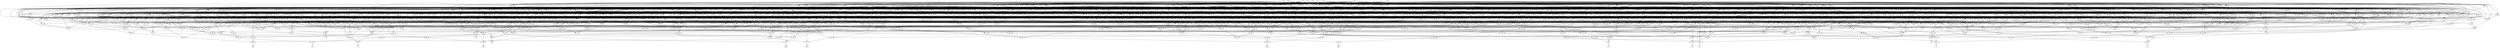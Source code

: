 digraph G {
    1133 -> 483;
    947 -> 483;
    264 -> 483;
    521 -> 1133;
    713 -> 1133;
    144 -> 1133;
    487 -> 521;
    489 -> 521;
    434 -> 521;
    523 -> 487;
    514 -> 487;
    508 -> 487;
    458 -> 523;
    685 -> 523;
    1040 -> 523;
    453 -> 1040;
    629 -> 1040;
    490 -> 1040;
    692 -> 490;
    959 -> 490;
    608 -> 490;
    569 -> 692;
    124 -> 692;
    442 -> 959;
    532 -> 959;
    743 -> 959;
    527 -> 608;
    449 -> 608;
    515 -> 608;
    557 -> 629;
    1205 -> 629;
    120 -> 557;
    442 -> 557;
    743 -> 557;
    449 -> 1205;
    532 -> 1205;
    515 -> 1205;
    527 -> 453;
    124 -> 453;
    569 -> 453;
    676 -> 458;
    505 -> 458;
    538 -> 676;
    515 -> 676;
    124 -> 538;
    569 -> 538;
    557 -> 505;
    409 -> 505;
    527 -> 409;
    532 -> 409;
    328 -> 685;
    448 -> 685;
    471 -> 685;
    743 -> 328;
    442 -> 328;
    120 -> 328;
    449 -> 448;
    532 -> 448;
    515 -> 448;
    569 -> 471;
    124 -> 471;
    527 -> 471;
    574 -> 514;
    703 -> 514;
    911 -> 514;
    480 -> 911;
    451 -> 911;
    377 -> 480;
    300 -> 480;
    532 -> 377;
    515 -> 377;
    449 -> 377;
    120 -> 300;
    442 -> 300;
    743 -> 300;
    569 -> 451;
    124 -> 451;
    527 -> 451;
    569 -> 703;
    333 -> 703;
    674 -> 703;
    515 -> 674;
    449 -> 674;
    527 -> 333;
    124 -> 333;
    532 -> 574;
    442 -> 574;
    743 -> 574;
    640 -> 508;
    1144 -> 508;
    984 -> 508;
    480 -> 984;
    1104 -> 984;
    569 -> 1104;
    124 -> 1104;
    527 -> 1104;
    391 -> 1144;
    617 -> 1144;
    449 -> 391;
    532 -> 391;
    515 -> 391;
    120 -> 617;
    442 -> 617;
    743 -> 617;
    569 -> 640;
    527 -> 640;
    529 -> 489;
    550 -> 489;
    625 -> 489;
    237 -> 625;
    1002 -> 625;
    634 -> 625;
    776 -> 634;
    451 -> 634;
    448 -> 776;
    300 -> 776;
    557 -> 1002;
    1157 -> 1002;
    449 -> 1157;
    515 -> 1157;
    532 -> 1157;
    524 -> 237;
    1271 -> 237;
    124 -> 524;
    569 -> 524;
    527 -> 524;
    569 -> 1271;
    527 -> 1271;
    124 -> 1271;
    525 -> 529;
    1104 -> 529;
    300 -> 525;
    1205 -> 525;
    237 -> 550;
    621 -> 550;
    557 -> 621;
    444 -> 621;
    515 -> 444;
    532 -> 444;
    449 -> 444;
    1049 -> 434;
    1011 -> 434;
    406 -> 434;
    196 -> 406;
    1144 -> 406;
    355 -> 406;
    1002 -> 355;
    1104 -> 355;
    569 -> 196;
    527 -> 196;
    629 -> 1049;
    451 -> 1049;
    552 -> 1011;
    524 -> 1011;
    377 -> 552;
    464 -> 552;
    442 -> 464;
    743 -> 464;
    120 -> 464;
    474 -> 713;
    420 -> 713;
    678 -> 713;
    1155 -> 474;
    450 -> 474;
    524 -> 1155;
    439 -> 1155;
    1229 -> 1155;
    372 -> 1229;
    451 -> 1229;
    328 -> 372;
    444 -> 372;
    328 -> 439;
    391 -> 439;
    471 -> 450;
    776 -> 450;
    777 -> 450;
    480 -> 777;
    524 -> 777;
    710 -> 420;
    411 -> 420;
    604 -> 420;
    675 -> 604;
    451 -> 604;
    391 -> 675;
    464 -> 675;
    328 -> 411;
    1205 -> 411;
    569 -> 710;
    124 -> 710;
    527 -> 710;
    710 -> 678;
    776 -> 678;
    418 -> 678;
    617 -> 418;
    444 -> 418;
    451 -> 418;
    565 -> 144;
    412 -> 144;
    661 -> 144;
    665 -> 565;
    499 -> 565;
    491 -> 565;
    453 -> 491;
    372 -> 491;
    666 -> 491;
    462 -> 666;
    401 -> 666;
    471 -> 462;
    617 -> 462;
    449 -> 401;
    532 -> 401;
    515 -> 401;
    481 -> 665;
    400 -> 665;
    377 -> 481;
    572 -> 481;
    527 -> 572;
    569 -> 572;
    656 -> 400;
    538 -> 400;
    442 -> 656;
    120 -> 656;
    743 -> 656;
    392 -> 499;
    471 -> 499;
    448 -> 392;
    464 -> 392;
    524 -> 412;
    411 -> 412;
    390 -> 412;
    421 -> 390;
    640 -> 390;
    300 -> 421;
    469 -> 421;
    532 -> 469;
    449 -> 469;
    515 -> 469;
    471 -> 661;
    673 -> 661;
    717 -> 661;
    621 -> 717;
    710 -> 717;
    557 -> 673;
    469 -> 673;
    627 -> 947;
    542 -> 947;
    371 -> 947;
    364 -> 627;
    237 -> 627;
    424 -> 627;
    196 -> 424;
    535 -> 424;
    570 -> 424;
    480 -> 570;
    471 -> 570;
    656 -> 535;
    391 -> 535;
    391 -> 364;
    386 -> 364;
    363 -> 364;
    569 -> 386;
    124 -> 386;
    120 -> 363;
    442 -> 363;
    557 -> 542;
    477 -> 542;
    413 -> 542;
    423 -> 413;
    453 -> 413;
    464 -> 423;
    401 -> 423;
    527 -> 477;
    538 -> 477;
    674 -> 477;
    468 -> 371;
    467 -> 371;
    248 -> 468;
    524 -> 468;
    401 -> 248;
    617 -> 248;
    710 -> 467;
    617 -> 467;
    444 -> 467;
    1247 -> 264;
    563 -> 264;
    512 -> 264;
    710 -> 512;
    1002 -> 512;
    388 -> 512;
    757 -> 388;
    524 -> 388;
    328 -> 757;
    377 -> 757;
    475 -> 1247;
    367 -> 1247;
    888 -> 1247;
    527 -> 475;
    360 -> 475;
    449 -> 360;
    515 -> 360;
    569 -> 367;
    124 -> 367;
    120 -> 888;
    532 -> 888;
    743 -> 888;
    670 -> 563;
    1271 -> 563;
    448 -> 670;
    656 -> 670;
    644 -> 654;
    704 -> 654;
    263 -> 654;
    753 -> 644;
    813 -> 644;
    503 -> 644;
    630 -> 753;
    457 -> 753;
    663 -> 753;
    668 -> 630;
    738 -> 630;
    1016 -> 630;
    531 -> 1016;
    672 -> 1016;
    1198 -> 1016;
    440 -> 1198;
    677 -> 1198;
    670 -> 440;
    496 -> 440;
    124 -> 496;
    527 -> 496;
    569 -> 496;
    673 -> 677;
    453 -> 677;
    511 -> 672;
    692 -> 672;
    527 -> 511;
    674 -> 511;
    532 -> 531;
    612 -> 531;
    120 -> 612;
    743 -> 612;
    728 -> 738;
    1002 -> 738;
    496 -> 738;
    300 -> 728;
    401 -> 728;
    1271 -> 668;
    617 -> 668;
    444 -> 668;
    1123 -> 457;
    383 -> 457;
    1054 -> 457;
    393 -> 1123;
    686 -> 1123;
    693 -> 1123;
    172 -> 693;
    586 -> 693;
    741 -> 172;
    695 -> 172;
    527 -> 172;
    328 -> 741;
    692 -> 741;
    532 -> 695;
    449 -> 695;
    328 -> 586;
    1271 -> 586;
    401 -> 586;
    449 -> 393;
    409 -> 393;
    397 -> 393;
    464 -> 397;
    496 -> 397;
    1271 -> 686;
    464 -> 686;
    444 -> 686;
    682 -> 383;
    705 -> 383;
    549 -> 383;
    369 -> 682;
    476 -> 682;
    696 -> 682;
    471 -> 696;
    698 -> 696;
    174 -> 696;
    444 -> 698;
    699 -> 698;
    120 -> 699;
    743 -> 699;
    442 -> 699;
    448 -> 174;
    300 -> 174;
    1104 -> 174;
    593 -> 369;
    1271 -> 369;
    464 -> 593;
    1205 -> 593;
    464 -> 476;
    444 -> 476;
    451 -> 476;
    496 -> 705;
    148 -> 705;
    548 -> 705;
    754 -> 548;
    453 -> 548;
    401 -> 754;
    699 -> 754;
    328 -> 148;
    469 -> 148;
    333 -> 549;
    298 -> 549;
    350 -> 549;
    707 -> 350;
    453 -> 350;
    656 -> 707;
    401 -> 707;
    557 -> 298;
    401 -> 298;
    714 -> 1054;
    447 -> 1054;
    376 -> 1054;
    1104 -> 376;
    270 -> 376;
    785 -> 376;
    391 -> 785;
    617 -> 785;
    451 -> 785;
    1205 -> 270;
    699 -> 270;
    710 -> 714;
    464 -> 714;
    1205 -> 714;
    674 -> 447;
    367 -> 447;
    574 -> 447;
    184 -> 663;
    322 -> 663;
    727 -> 663;
    496 -> 184;
    372 -> 184;
    182 -> 184;
    670 -> 182;
    710 -> 182;
    451 -> 322;
    698 -> 322;
    1117 -> 322;
    552 -> 1117;
    710 -> 1117;
    657 -> 727;
    733 -> 727;
    373 -> 727;
    1017 -> 657;
    442 -> 657;
    743 -> 657;
    692 -> 1017;
    747 -> 1017;
    449 -> 747;
    527 -> 747;
    515 -> 747;
    638 -> 373;
    1160 -> 373;
    719 -> 373;
    640 -> 1160;
    449 -> 1160;
    557 -> 638;
    367 -> 638;
    435 -> 719;
    401 -> 719;
    451 -> 719;
    743 -> 435;
    120 -> 435;
    377 -> 733;
    710 -> 733;
    656 -> 733;
    718 -> 813;
    778 -> 813;
    128 -> 813;
    603 -> 718;
    501 -> 718;
    154 -> 718;
    532 -> 154;
    749 -> 154;
    833 -> 154;
    453 -> 833;
    618 -> 833;
    755 -> 833;
    1214 -> 755;
    710 -> 755;
    448 -> 1214;
    617 -> 1214;
    532 -> 618;
    617 -> 618;
    515 -> 749;
    451 -> 749;
    537 -> 749;
    120 -> 537;
    743 -> 537;
    411 -> 603;
    471 -> 603;
    484 -> 501;
    1205 -> 501;
    524 -> 484;
    656 -> 484;
    628 -> 778;
    558 -> 778;
    481 -> 628;
    767 -> 628;
    617 -> 628;
    475 -> 767;
    386 -> 767;
    394 -> 558;
    572 -> 558;
    328 -> 394;
    401 -> 394;
    761 -> 128;
    589 -> 128;
    762 -> 761;
    764 -> 761;
    656 -> 762;
    386 -> 762;
    409 -> 764;
    449 -> 764;
    765 -> 589;
    621 -> 589;
    471 -> 589;
    1157 -> 765;
    300 -> 765;
    631 -> 503;
    446 -> 503;
    398 -> 503;
    471 -> 631;
    423 -> 631;
    361 -> 631;
    384 -> 361;
    781 -> 361;
    675 -> 384;
    710 -> 384;
    377 -> 781;
    557 -> 781;
    710 -> 781;
    907 -> 446;
    1246 -> 446;
    769 -> 446;
    444 -> 769;
    573 -> 769;
    667 -> 769;
    328 -> 667;
    710 -> 667;
    401 -> 667;
    617 -> 573;
    496 -> 573;
    742 -> 907;
    496 -> 907;
    617 -> 742;
    1205 -> 742;
    328 -> 1246;
    448 -> 1246;
    451 -> 1246;
    874 -> 398;
    915 -> 398;
    1142 -> 398;
    776 -> 874;
    524 -> 874;
    439 -> 915;
    453 -> 915;
    673 -> 1142;
    524 -> 1142;
    799 -> 704;
    341 -> 704;
    735 -> 799;
    783 -> 799;
    493 -> 799;
    402 -> 735;
    436 -> 735;
    788 -> 735;
    606 -> 402;
    610 -> 402;
    1089 -> 402;
    1104 -> 1089;
    394 -> 1089;
    171 -> 1089;
    715 -> 171;
    662 -> 171;
    120 -> 171;
    538 -> 715;
    775 -> 715;
    449 -> 775;
    515 -> 775;
    527 -> 775;
    532 -> 662;
    743 -> 662;
    525 -> 606;
    471 -> 606;
    445 -> 610;
    561 -> 610;
    120 -> 610;
    386 -> 445;
    747 -> 445;
    532 -> 561;
    442 -> 561;
    1271 -> 436;
    728 -> 436;
    234 -> 436;
    1081 -> 234;
    471 -> 234;
    391 -> 1081;
    300 -> 1081;
    640 -> 788;
    913 -> 788;
    353 -> 788;
    351 -> 353;
    348 -> 353;
    592 -> 353;
    656 -> 592;
    572 -> 592;
    344 -> 592;
    532 -> 344;
    515 -> 344;
    515 -> 348;
    569 -> 348;
    1071 -> 348;
    124 -> 1071;
    527 -> 1071;
    532 -> 351;
    120 -> 351;
    743 -> 351;
    612 -> 913;
    561 -> 913;
    449 -> 913;
    572 -> 783;
    691 -> 783;
    342 -> 783;
    367 -> 342;
    381 -> 342;
    340 -> 342;
    762 -> 340;
    608 -> 340;
    1157 -> 381;
    656 -> 381;
    1157 -> 691;
    699 -> 691;
    864 -> 493;
    1066 -> 493;
    336 -> 493;
    640 -> 336;
    1214 -> 336;
    334 -> 336;
    525 -> 334;
    1271 -> 334;
    552 -> 864;
    386 -> 864;
    400 -> 1066;
    444 -> 1066;
    331 -> 341;
    326 -> 341;
    756 -> 341;
    544 -> 326;
    726 -> 326;
    362 -> 326;
    629 -> 544;
    710 -> 544;
    395 -> 726;
    524 -> 726;
    391 -> 395;
    699 -> 395;
    728 -> 362;
    1104 -> 362;
    715 -> 331;
    574 -> 331;
    496 -> 756;
    411 -> 756;
    1029 -> 756;
    524 -> 1029;
    1157 -> 1029;
    617 -> 1029;
    321 -> 263;
    320 -> 263;
    318 -> 263;
    679 -> 321;
    702 -> 321;
    415 -> 321;
    316 -> 679;
    623 -> 679;
    1267 -> 679;
    313 -> 316;
    273 -> 316;
    710 -> 313;
    754 -> 313;
    305 -> 313;
    397 -> 305;
    444 -> 305;
    386 -> 273;
    439 -> 273;
    304 -> 273;
    517 -> 304;
    1104 -> 304;
    328 -> 517;
    1157 -> 517;
    451 -> 623;
    754 -> 623;
    297 -> 623;
    1002 -> 297;
    471 -> 297;
    640 -> 1267;
    295 -> 1267;
    1188 -> 1267;
    1256 -> 1188;
    300 -> 1188;
    692 -> 1188;
    344 -> 1256;
    527 -> 1256;
    469 -> 295;
    699 -> 295;
    292 -> 702;
    289 -> 702;
    1065 -> 702;
    729 -> 292;
    961 -> 292;
    285 -> 292;
    401 -> 285;
    400 -> 285;
    283 -> 285;
    757 -> 283;
    386 -> 283;
    675 -> 729;
    471 -> 729;
    439 -> 961;
    496 -> 961;
    551 -> 289;
    672 -> 289;
    311 -> 289;
    629 -> 311;
    471 -> 311;
    561 -> 551;
    743 -> 551;
    496 -> 1065;
    673 -> 1065;
    277 -> 1065;
    1157 -> 277;
    692 -> 277;
    617 -> 277;
    536 -> 415;
    280 -> 415;
    357 -> 536;
    452 -> 536;
    278 -> 536;
    674 -> 357;
    462 -> 357;
    774 -> 357;
    276 -> 774;
    695 -> 774;
    656 -> 276;
    451 -> 276;
    471 -> 452;
    707 -> 452;
    429 -> 452;
    551 -> 429;
    427 -> 429;
    451 -> 429;
    449 -> 427;
    515 -> 427;
    524 -> 278;
    754 -> 278;
    1009 -> 278;
    449 -> 1009;
    451 -> 1009;
    617 -> 1009;
    233 -> 280;
    643 -> 280;
    272 -> 280;
    271 -> 643;
    269 -> 643;
    1099 -> 643;
    381 -> 271;
    453 -> 271;
    673 -> 269;
    451 -> 269;
    451 -> 1099;
    395 -> 1099;
    366 -> 1099;
    391 -> 366;
    453 -> 366;
    464 -> 366;
    748 -> 233;
    124 -> 233;
    574 -> 748;
    475 -> 748;
    787 -> 748;
    569 -> 787;
    259 -> 787;
    782 -> 787;
    449 -> 782;
    527 -> 782;
    532 -> 782;
    442 -> 259;
    120 -> 259;
    379 -> 272;
    392 -> 272;
    451 -> 272;
    557 -> 379;
    391 -> 379;
    266 -> 320;
    265 -> 320;
    262 -> 320;
    260 -> 266;
    139 -> 266;
    970 -> 266;
    506 -> 260;
    256 -> 260;
    252 -> 260;
    572 -> 252;
    517 -> 252;
    626 -> 252;
    449 -> 626;
    409 -> 626;
    737 -> 626;
    367 -> 737;
    617 -> 737;
    372 -> 506;
    640 -> 506;
    298 -> 256;
    710 -> 256;
    451 -> 139;
    148 -> 139;
    250 -> 139;
    248 -> 250;
    710 -> 250;
    1271 -> 970;
    381 -> 970;
    246 -> 970;
    710 -> 246;
    391 -> 246;
    699 -> 246;
    178 -> 265;
    846 -> 265;
    244 -> 265;
    1271 -> 244;
    1002 -> 244;
    243 -> 244;
    535 -> 243;
    496 -> 243;
    552 -> 178;
    1104 -> 178;
    1081 -> 846;
    196 -> 846;
    991 -> 262;
    242 -> 262;
    241 -> 262;
    710 -> 241;
    480 -> 241;
    437 -> 241;
    505 -> 437;
    386 -> 437;
    515 -> 437;
    481 -> 991;
    557 -> 991;
    692 -> 991;
    656 -> 242;
    633 -> 242;
    1205 -> 242;
    569 -> 633;
    527 -> 633;
    526 -> 318;
    284 -> 318;
    249 -> 318;
    564 -> 526;
    795 -> 526;
    522 -> 526;
    1205 -> 522;
    397 -> 522;
    1021 -> 522;
    239 -> 1021;
    561 -> 1021;
    120 -> 1021;
    475 -> 239;
    692 -> 239;
    351 -> 795;
    460 -> 795;
    238 -> 795;
    310 -> 238;
    469 -> 238;
    442 -> 310;
    532 -> 310;
    768 -> 310;
    569 -> 768;
    743 -> 768;
    196 -> 460;
    124 -> 460;
    449 -> 460;
    416 -> 564;
    391 -> 564;
    367 -> 416;
    612 -> 416;
    751 -> 284;
    235 -> 284;
    554 -> 284;
    569 -> 751;
    405 -> 751;
    221 -> 751;
    689 -> 405;
    124 -> 405;
    527 -> 405;
    377 -> 689;
    699 -> 689;
    439 -> 221;
    367 -> 221;
    640 -> 221;
    354 -> 235;
    268 -> 235;
    525 -> 354;
    524 -> 354;
    148 -> 268;
    1271 -> 268;
    1205 -> 554;
    462 -> 554;
    909 -> 554;
    379 -> 909;
    471 -> 909;
    202 -> 249;
    229 -> 249;
    228 -> 249;
    524 -> 228;
    1214 -> 228;
    225 -> 228;
    439 -> 225;
    710 -> 225;
    479 -> 202;
    471 -> 202;
    656 -> 479;
    444 -> 479;
    687 -> 229;
    386 -> 229;
    775 -> 229;
    532 -> 687;
    537 -> 687;
    220 -> 486;
    157 -> 486;
    255 -> 486;
    217 -> 220;
    1183 -> 220;
    716 -> 220;
    723 -> 217;
    1033 -> 217;
    374 -> 217;
    213 -> 723;
    212 -> 723;
    566 -> 723;
    256 -> 213;
    846 -> 213;
    209 -> 213;
    563 -> 209;
    665 -> 209;
    231 -> 212;
    170 -> 212;
    721 -> 212;
    1104 -> 231;
    707 -> 231;
    461 -> 231;
    276 -> 461;
    401 -> 461;
    448 -> 170;
    737 -> 170;
    206 -> 170;
    372 -> 206;
    471 -> 206;
    860 -> 721;
    407 -> 721;
    1263 -> 721;
    442 -> 860;
    375 -> 860;
    403 -> 860;
    515 -> 375;
    130 -> 375;
    527 -> 130;
    532 -> 130;
    120 -> 403;
    743 -> 403;
    703 -> 407;
    205 -> 407;
    662 -> 205;
    442 -> 205;
    1104 -> 1263;
    698 -> 1263;
    431 -> 1263;
    1157 -> 431;
    710 -> 431;
    656 -> 431;
    603 -> 566;
    961 -> 566;
    547 -> 566;
    640 -> 547;
    1214 -> 547;
    781 -> 547;
    518 -> 1033;
    204 -> 1033;
    769 -> 1033;
    271 -> 518;
    269 -> 518;
    1035 -> 518;
    726 -> 1035;
    362 -> 1035;
    911 -> 204;
    201 -> 204;
    120 -> 201;
    640 -> 201;
    382 -> 201;
    449 -> 382;
    124 -> 382;
    662 -> 382;
    199 -> 374;
    1150 -> 374;
    756 -> 374;
    752 -> 199;
    708 -> 199;
    698 -> 752;
    1271 -> 752;
    617 -> 708;
    451 -> 708;
    469 -> 708;
    350 -> 1150;
    668 -> 1150;
    763 -> 1150;
    524 -> 763;
    372 -> 763;
    579 -> 763;
    1271 -> 579;
    617 -> 579;
    469 -> 579;
    1020 -> 1183;
    291 -> 1183;
    193 -> 1183;
    609 -> 1020;
    1209 -> 1020;
    302 -> 609;
    315 -> 609;
    620 -> 609;
    453 -> 620;
    395 -> 620;
    1013 -> 620;
    525 -> 1013;
    451 -> 1013;
    471 -> 302;
    300 -> 302;
    444 -> 302;
    328 -> 315;
    1271 -> 315;
    1205 -> 315;
    192 -> 1209;
    190 -> 1209;
    1104 -> 192;
    480 -> 192;
    301 -> 192;
    532 -> 301;
    775 -> 301;
    699 -> 301;
    1104 -> 190;
    270 -> 190;
    685 -> 190;
    471 -> 291;
    1214 -> 291;
    658 -> 291;
    451 -> 658;
    298 -> 658;
    1273 -> 658;
    479 -> 1273;
    710 -> 1273;
    824 -> 193;
    181 -> 193;
    1271 -> 824;
    423 -> 824;
    601 -> 824;
    481 -> 601;
    692 -> 601;
    464 -> 601;
    453 -> 181;
    240 -> 181;
    355 -> 181;
    1157 -> 240;
    464 -> 240;
    177 -> 716;
    1016 -> 716;
    176 -> 716;
    571 -> 177;
    851 -> 177;
    412 -> 571;
    436 -> 571;
    791 -> 851;
    615 -> 851;
    698 -> 615;
    552 -> 615;
    451 -> 615;
    524 -> 791;
    1157 -> 791;
    656 -> 791;
    915 -> 176;
    246 -> 176;
    993 -> 176;
    710 -> 993;
    673 -> 993;
    173 -> 993;
    557 -> 173;
    391 -> 173;
    1104 -> 173;
    117 -> 157;
    585 -> 157;
    303 -> 157;
    502 -> 117;
    169 -> 117;
    168 -> 117;
    167 -> 502;
    349 -> 502;
    496 -> 167;
    372 -> 167;
    308 -> 167;
    1081 -> 308;
    1271 -> 308;
    524 -> 349;
    394 -> 349;
    165 -> 349;
    471 -> 165;
    464 -> 165;
    444 -> 165;
    453 -> 169;
    629 -> 169;
    299 -> 169;
    532 -> 299;
    699 -> 299;
    1055 -> 299;
    674 -> 1055;
    367 -> 1055;
    527 -> 1055;
    469 -> 168;
    462 -> 168;
    504 -> 168;
    629 -> 504;
    496 -> 504;
    606 -> 585;
    178 -> 585;
    495 -> 585;
    451 -> 495;
    240 -> 495;
    163 -> 495;
    1081 -> 163;
    496 -> 163;
    710 -> 303;
    392 -> 303;
    454 -> 303;
    240 -> 454;
    1104 -> 454;
    822 -> 255;
    607 -> 255;
    635 -> 822;
    160 -> 822;
    451 -> 635;
    270 -> 635;
    733 -> 635;
    1104 -> 160;
    423 -> 160;
    476 -> 160;
    433 -> 607;
    410 -> 607;
    1104 -> 433;
    757 -> 433;
    219 -> 433;
    524 -> 219;
    377 -> 219;
    656 -> 219;
    1157 -> 410;
    462 -> 410;
    159 -> 410;
    524 -> 159;
    391 -> 159;
    617 -> 159;
    156 -> 155;
    1037 -> 155;
    404 -> 156;
    338 -> 156;
    1220 -> 156;
    1083 -> 404;
    396 -> 404;
    153 -> 1083;
    151 -> 1083;
    307 -> 1083;
    509 -> 153;
    185 -> 153;
    469 -> 509;
    462 -> 509;
    149 -> 509;
    670 -> 149;
    471 -> 149;
    922 -> 185;
    147 -> 185;
    776 -> 922;
    1271 -> 922;
    765 -> 147;
    1104 -> 147;
    710 -> 151;
    1002 -> 151;
    488 -> 151;
    397 -> 488;
    448 -> 488;
    572 -> 307;
    517 -> 307;
    146 -> 307;
    593 -> 146;
    453 -> 146;
    162 -> 396;
    195 -> 396;
    211 -> 396;
    858 -> 162;
    242 -> 162;
    459 -> 162;
    471 -> 459;
    270 -> 459;
    711 -> 459;
    1131 -> 711;
    710 -> 711;
    557 -> 1131;
    448 -> 1131;
    638 -> 858;
    375 -> 858;
    203 -> 195;
    614 -> 195;
    240 -> 203;
    710 -> 203;
    524 -> 614;
    557 -> 614;
    1205 -> 614;
    524 -> 211;
    372 -> 211;
    431 -> 211;
    138 -> 338;
    651 -> 338;
    773 -> 338;
    179 -> 138;
    174 -> 138;
    290 -> 138;
    640 -> 290;
    1131 -> 290;
    722 -> 290;
    270 -> 722;
    524 -> 722;
    421 -> 179;
    196 -> 179;
    907 -> 651;
    135 -> 651;
    676 -> 135;
    596 -> 135;
    464 -> 596;
    527 -> 596;
    532 -> 596;
    524 -> 773;
    765 -> 773;
    652 -> 773;
    595 -> 652;
    656 -> 652;
    692 -> 595;
    608 -> 595;
    478 -> 1220;
    324 -> 1220;
    589 -> 1220;
    603 -> 478;
    501 -> 478;
    133 -> 478;
    535 -> 133;
    333 -> 133;
    451 -> 324;
    240 -> 324;
    461 -> 324;
    189 -> 1037;
    245 -> 1037;
    465 -> 1037;
    807 -> 189;
    498 -> 189;
    1000 -> 189;
    1196 -> 807;
    224 -> 807;
    659 -> 807;
    628 -> 1196;
    623 -> 1196;
    127 -> 1196;
    911 -> 127;
    355 -> 127;
    1040 -> 127;
    440 -> 224;
    548 -> 224;
    126 -> 224;
    1104 -> 126;
    423 -> 126;
    407 -> 126;
    250 -> 659;
    626 -> 659;
    646 -> 659;
    710 -> 646;
    480 -> 646;
    846 -> 646;
    125 -> 498;
    131 -> 498;
    123 -> 498;
    369 -> 123;
    467 -> 123;
    492 -> 123;
    524 -> 492;
    1002 -> 492;
    194 -> 492;
    640 -> 194;
    464 -> 194;
    469 -> 194;
    860 -> 131;
    301 -> 131;
    295 -> 125;
    148 -> 125;
    451 -> 125;
    824 -> 1000;
    142 -> 1000;
    635 -> 1000;
    350 -> 142;
    668 -> 142;
    615 -> 142;
    226 -> 245;
    571 -> 245;
    176 -> 245;
    358 -> 226;
    426 -> 226;
    797 -> 226;
    191 -> 358;
    121 -> 358;
    575 -> 358;
    496 -> 575;
    479 -> 575;
    136 -> 575;
    423 -> 136;
    196 -> 136;
    1214 -> 191;
    633 -> 191;
    471 -> 121;
    524 -> 121;
    698 -> 121;
    790 -> 426;
    219 -> 426;
    1131 -> 790;
    1071 -> 790;
    621 -> 797;
    757 -> 797;
    451 -> 797;
    119 -> 465;
    587 -> 465;
    736 -> 465;
    116 -> 119;
    510 -> 119;
    1205 -> 116;
    397 -> 116;
    468 -> 116;
    904 -> 510;
    1055 -> 510;
    793 -> 510;
    276 -> 793;
    469 -> 793;
    532 -> 904;
    363 -> 904;
    444 -> 587;
    573 -> 587;
    796 -> 587;
    243 -> 796;
    1126 -> 796;
    675 -> 1126;
    1104 -> 1126;
    798 -> 736;
    800 -> 736;
    729 -> 798;
    961 -> 798;
    227 -> 798;
    451 -> 227;
    728 -> 227;
    586 -> 227;
    569 -> 800;
    801 -> 800;
    339 -> 800;
    295 -> 339;
    148 -> 339;
    453 -> 339;
    148 -> 801;
    124 -> 801;
    527 -> 801;
    806 -> 839;
    836 -> 839;
    808 -> 839;
    942 -> 806;
    814 -> 806;
    815 -> 806;
    816 -> 942;
    264 -> 942;
    778 -> 942;
    819 -> 816;
    671 -> 816;
    877 -> 816;
    133 -> 877;
    820 -> 877;
    1261 -> 877;
    524 -> 1261;
    728 -> 1261;
    370 -> 1261;
    764 -> 370;
    1177 -> 370;
    569 -> 370;
    656 -> 1177;
    124 -> 1177;
    573 -> 820;
    391 -> 820;
    451 -> 671;
    295 -> 671;
    309 -> 671;
    823 -> 309;
    662 -> 309;
    345 -> 309;
    120 -> 345;
    367 -> 345;
    569 -> 823;
    449 -> 823;
    515 -> 823;
    692 -> 819;
    401 -> 819;
    699 -> 819;
    817 -> 814;
    828 -> 814;
    830 -> 814;
    143 -> 817;
    632 -> 817;
    834 -> 817;
    689 -> 143;
    860 -> 143;
    991 -> 632;
    835 -> 632;
    328 -> 835;
    1271 -> 835;
    448 -> 835;
    451 -> 834;
    691 -> 834;
    1092 -> 834;
    710 -> 1092;
    656 -> 1092;
    469 -> 1092;
    831 -> 828;
    837 -> 828;
    841 -> 828;
    453 -> 841;
    392 -> 841;
    842 -> 841;
    670 -> 842;
    196 -> 842;
    673 -> 831;
    1104 -> 831;
    1271 -> 837;
    300 -> 837;
    444 -> 837;
    529 -> 830;
    1221 -> 830;
    845 -> 830;
    1104 -> 845;
    186 -> 845;
    634 -> 845;
    464 -> 186;
    444 -> 186;
    464 -> 1221;
    451 -> 1221;
    469 -> 1221;
    119 -> 815;
    683 -> 815;
    800 -> 815;
    858 -> 683;
    242 -> 683;
    796 -> 683;
    338 -> 836;
    1219 -> 836;
    175 -> 836;
    847 -> 1219;
    1153 -> 1219;
    849 -> 1219;
    250 -> 847;
    206 -> 847;
    166 -> 847;
    790 -> 166;
    852 -> 166;
    728 -> 852;
    471 -> 852;
    451 -> 1153;
    148 -> 1153;
    853 -> 1153;
    854 -> 853;
    856 -> 853;
    674 -> 854;
    692 -> 854;
    130 -> 856;
    442 -> 856;
    743 -> 856;
    453 -> 849;
    240 -> 849;
    791 -> 849;
    326 -> 175;
    329 -> 175;
    859 -> 329;
    803 -> 329;
    710 -> 803;
    1131 -> 803;
    686 -> 803;
    573 -> 859;
    1157 -> 859;
    645 -> 808;
    861 -> 808;
    862 -> 808;
    865 -> 645;
    866 -> 645;
    867 -> 645;
    199 -> 865;
    123 -> 865;
    589 -> 865;
    501 -> 866;
    868 -> 866;
    870 -> 866;
    1104 -> 870;
    757 -> 870;
    504 -> 870;
    379 -> 868;
    451 -> 868;
    334 -> 867;
    256 -> 867;
    554 -> 867;
    771 -> 861;
    161 -> 861;
    871 -> 861;
    873 -> 771;
    784 -> 771;
    297 -> 873;
    729 -> 873;
    524 -> 784;
    698 -> 784;
    293 -> 784;
    1157 -> 293;
    1271 -> 293;
    617 -> 293;
    451 -> 161;
    392 -> 161;
    136 -> 161;
    451 -> 871;
    621 -> 871;
    739 -> 871;
    757 -> 739;
    471 -> 739;
    876 -> 862;
    879 -> 862;
    296 -> 862;
    307 -> 876;
    185 -> 876;
    451 -> 879;
    754 -> 879;
    201 -> 879;
    524 -> 296;
    517 -> 296;
    794 -> 296;
    276 -> 794;
    444 -> 794;
    881 -> 1093;
    882 -> 1093;
    945 -> 881;
    814 -> 881;
    432 -> 881;
    884 -> 945;
    590 -> 945;
    497 -> 945;
    886 -> 884;
    428 -> 884;
    890 -> 884;
    488 -> 886;
    891 -> 886;
    893 -> 886;
    496 -> 893;
    479 -> 893;
    739 -> 893;
    328 -> 891;
    377 -> 891;
    451 -> 891;
    163 -> 428;
    299 -> 428;
    897 -> 428;
    710 -> 897;
    754 -> 897;
    558 -> 897;
    898 -> 890;
    899 -> 890;
    1209 -> 890;
    656 -> 899;
    672 -> 899;
    852 -> 899;
    901 -> 898;
    1271 -> 898;
    617 -> 898;
    1157 -> 901;
    469 -> 901;
    1041 -> 590;
    554 -> 590;
    272 -> 590;
    658 -> 1041;
    756 -> 1041;
    905 -> 497;
    906 -> 497;
    916 -> 497;
    388 -> 905;
    686 -> 905;
    336 -> 905;
    667 -> 906;
    781 -> 906;
    471 -> 916;
    698 -> 916;
    476 -> 916;
    609 -> 432;
    914 -> 432;
    129 -> 432;
    544 -> 914;
    606 -> 914;
    766 -> 914;
    747 -> 766;
    737 -> 766;
    149 -> 766;
    710 -> 129;
    480 -> 129;
    349 -> 129;
    855 -> 882;
    917 -> 882;
    647 -> 882;
    513 -> 855;
    951 -> 855;
    230 -> 855;
    665 -> 513;
    820 -> 513;
    356 -> 513;
    471 -> 356;
    270 -> 356;
    920 -> 356;
    698 -> 920;
    1104 -> 920;
    271 -> 951;
    178 -> 951;
    804 -> 230;
    921 -> 230;
    689 -> 804;
    1104 -> 804;
    475 -> 921;
    367 -> 921;
    959 -> 921;
    1258 -> 917;
    195 -> 917;
    296 -> 917;
    829 -> 1258;
    923 -> 1258;
    557 -> 829;
    595 -> 829;
    859 -> 829;
    524 -> 923;
    728 -> 923;
    269 -> 923;
    924 -> 647;
    303 -> 647;
    227 -> 647;
    167 -> 924;
    410 -> 924;
    927 -> 314;
    470 -> 314;
    279 -> 314;
    928 -> 927;
    137 -> 927;
    929 -> 927;
    934 -> 928;
    581 -> 928;
    131 -> 928;
    691 -> 934;
    1104 -> 934;
    593 -> 581;
    524 -> 581;
    451 -> 137;
    270 -> 137;
    201 -> 137;
    572 -> 929;
    270 -> 929;
    653 -> 929;
    593 -> 653;
    471 -> 653;
    356 -> 470;
    937 -> 470;
    190 -> 470;
    405 -> 937;
    912 -> 937;
    597 -> 937;
    689 -> 912;
    524 -> 912;
    524 -> 597;
    464 -> 597;
    469 -> 597;
    299 -> 279;
    722 -> 279;
    441 -> 279;
    604 -> 441;
    938 -> 441;
    295 -> 938;
    710 -> 938;
    941 -> 943;
    470 -> 943;
    438 -> 943;
    944 -> 941;
    946 -> 941;
    948 -> 941;
    952 -> 944;
    131 -> 944;
    879 -> 944;
    752 -> 952;
    165 -> 952;
    313 -> 952;
    953 -> 946;
    1087 -> 946;
    1018 -> 946;
    451 -> 1018;
    270 -> 1018;
    454 -> 1018;
    395 -> 953;
    1104 -> 953;
    710 -> 1087;
    464 -> 1087;
    469 -> 1087;
    740 -> 948;
    160 -> 948;
    524 -> 740;
    754 -> 740;
    636 -> 740;
    395 -> 636;
    1271 -> 636;
    936 -> 438;
    960 -> 438;
    956 -> 438;
    299 -> 936;
    722 -> 936;
    930 -> 936;
    471 -> 930;
    754 -> 930;
    963 -> 930;
    391 -> 963;
    496 -> 963;
    699 -> 963;
    572 -> 960;
    270 -> 960;
    553 -> 960;
    186 -> 553;
    453 -> 553;
    496 -> 956;
    698 -> 956;
    964 -> 956;
    186 -> 964;
    196 -> 964;
    588 -> 965;
    966 -> 965;
    664 -> 965;
    553 -> 588;
    968 -> 588;
    948 -> 588;
    309 -> 968;
    953 -> 968;
    956 -> 966;
    969 -> 966;
    971 -> 966;
    934 -> 969;
    581 -> 969;
    930 -> 969;
    451 -> 971;
    552 -> 971;
    413 -> 971;
    143 -> 664;
    313 -> 664;
    973 -> 664;
    454 -> 973;
    722 -> 973;
    408 -> 973;
    451 -> 408;
    754 -> 408;
    165 -> 408;
    279 -> 975;
    482 -> 975;
    977 -> 975;
    978 -> 482;
    1087 -> 482;
    131 -> 482;
    689 -> 978;
    471 -> 978;
    752 -> 977;
    653 -> 977;
    971 -> 977;
    979 -> 981;
    222 -> 981;
    639 -> 981;
    813 -> 979;
    1194 -> 979;
    887 -> 979;
    591 -> 1194;
    983 -> 1194;
    932 -> 1194;
    986 -> 591;
    319 -> 591;
    1011 -> 986;
    954 -> 986;
    982 -> 986;
    633 -> 982;
    439 -> 982;
    987 -> 982;
    742 -> 987;
    710 -> 987;
    1002 -> 954;
    453 -> 954;
    172 -> 319;
    850 -> 319;
    557 -> 850;
    477 -> 850;
    714 -> 850;
    146 -> 983;
    922 -> 983;
    925 -> 983;
    333 -> 925;
    270 -> 925;
    988 -> 925;
    1144 -> 988;
    1271 -> 988;
    496 -> 932;
    1002 -> 932;
    989 -> 932;
    1104 -> 989;
    754 -> 989;
    990 -> 989;
    593 -> 990;
    451 -> 990;
    992 -> 887;
    138 -> 887;
    994 -> 887;
    587 -> 992;
    851 -> 992;
    1229 -> 994;
    785 -> 994;
    996 -> 994;
    998 -> 996;
    715 -> 996;
    863 -> 996;
    421 -> 863;
    1271 -> 863;
    743 -> 998;
    561 -> 998;
    799 -> 222;
    1001 -> 222;
    1084 -> 222;
    611 -> 1001;
    1003 -> 1001;
    1004 -> 1001;
    256 -> 611;
    1006 -> 611;
    710 -> 1006;
    392 -> 1006;
    1008 -> 1006;
    742 -> 1008;
    1104 -> 1008;
    1071 -> 1003;
    552 -> 1003;
    953 -> 1003;
    538 -> 1004;
    240 -> 1004;
    1010 -> 1004;
    1256 -> 1010;
    386 -> 1010;
    699 -> 1010;
    958 -> 1084;
    1012 -> 1084;
    1014 -> 1084;
    1019 -> 958;
    343 -> 958;
    675 -> 1019;
    1271 -> 1019;
    517 -> 343;
    471 -> 343;
    617 -> 1012;
    1024 -> 1012;
    1025 -> 1012;
    1026 -> 1024;
    538 -> 1024;
    674 -> 1026;
    527 -> 1026;
    765 -> 1025;
    710 -> 1025;
    653 -> 1014;
    934 -> 1014;
    933 -> 1014;
    687 -> 933;
    1017 -> 933;
    1028 -> 933;
    656 -> 1028;
    386 -> 1028;
    895 -> 1028;
    449 -> 895;
    527 -> 895;
    515 -> 895;
    950 -> 639;
    844 -> 639;
    724 -> 639;
    1030 -> 950;
    559 -> 950;
    580 -> 950;
    894 -> 1030;
    116 -> 1030;
    635 -> 1030;
    151 -> 894;
    834 -> 894;
    233 -> 559;
    1267 -> 559;
    1032 -> 559;
    450 -> 1032;
    399 -> 1032;
    533 -> 1032;
    444 -> 399;
    300 -> 399;
    1036 -> 399;
    854 -> 1036;
    120 -> 1036;
    442 -> 1036;
    710 -> 533;
    1039 -> 533;
    419 -> 533;
    363 -> 1039;
    449 -> 1039;
    515 -> 1039;
    124 -> 419;
    130 -> 419;
    656 -> 419;
    519 -> 580;
    744 -> 580;
    187 -> 519;
    1042 -> 519;
    962 -> 519;
    1117 -> 187;
    225 -> 187;
    557 -> 1042;
    595 -> 1042;
    636 -> 1042;
    375 -> 962;
    741 -> 962;
    430 -> 962;
    386 -> 430;
    747 -> 430;
    880 -> 430;
    120 -> 880;
    532 -> 880;
    442 -> 880;
    230 -> 744;
    690 -> 744;
    134 -> 744;
    524 -> 690;
    411 -> 690;
    984 -> 690;
    1043 -> 134;
    274 -> 134;
    888 -> 1043;
    1044 -> 1043;
    315 -> 1043;
    360 -> 1044;
    333 -> 1044;
    496 -> 274;
    148 -> 274;
    1045 -> 274;
    524 -> 1045;
    656 -> 1045;
    469 -> 1045;
    539 -> 844;
    1110 -> 844;
    1046 -> 844;
    1048 -> 539;
    939 -> 539;
    534 -> 539;
    820 -> 1048;
    852 -> 1048;
    786 -> 1048;
    793 -> 786;
    891 -> 786;
    496 -> 939;
    411 -> 939;
    407 -> 939;
    710 -> 534;
    673 -> 534;
    1232 -> 534;
    394 -> 1232;
    524 -> 1232;
    331 -> 1110;
    269 -> 1110;
    1034 -> 1110;
    551 -> 1034;
    672 -> 1034;
    729 -> 1034;
    1021 -> 1046;
    437 -> 1046;
    731 -> 1046;
    1205 -> 731;
    462 -> 731;
    719 -> 731;
    197 -> 724;
    896 -> 724;
    1022 -> 724;
    1050 -> 197;
    1051 -> 197;
    802 -> 197;
    1271 -> 802;
    480 -> 802;
    543 -> 802;
    904 -> 543;
    538 -> 543;
    608 -> 543;
    764 -> 1050;
    328 -> 1050;
    367 -> 1050;
    248 -> 1051;
    496 -> 1051;
    581 -> 896;
    964 -> 896;
    680 -> 896;
    600 -> 680;
    750 -> 680;
    270 -> 600;
    710 -> 600;
    196 -> 750;
    377 -> 750;
    617 -> 750;
    949 -> 1022;
    869 -> 1022;
    1052 -> 1022;
    1053 -> 949;
    1056 -> 949;
    878 -> 949;
    764 -> 1053;
    557 -> 1053;
    692 -> 1053;
    538 -> 1056;
    747 -> 1056;
    1057 -> 1056;
    532 -> 1057;
    120 -> 1057;
    442 -> 1057;
    692 -> 878;
    699 -> 878;
    1059 -> 878;
    449 -> 1059;
    527 -> 1059;
    532 -> 1059;
    451 -> 869;
    1002 -> 869;
    456 -> 869;
    687 -> 456;
    674 -> 456;
    386 -> 456;
    471 -> 1052;
    240 -> 1052;
    999 -> 1052;
    538 -> 999;
    699 -> 999;
    895 -> 999;
    908 -> 1060;
    258 -> 1060;
    1061 -> 1060;
    1062 -> 908;
    1063 -> 908;
    1067 -> 908;
    622 -> 1062;
    1069 -> 1062;
    275 -> 1062;
    818 -> 622;
    1070 -> 622;
    452 -> 818;
    286 -> 818;
    311 -> 286;
    581 -> 286;
    491 -> 1070;
    1072 -> 1070;
    524 -> 1072;
    1002 -> 1072;
    1073 -> 1072;
    375 -> 1073;
    557 -> 1073;
    692 -> 1073;
    892 -> 1069;
    1074 -> 1069;
    1076 -> 1069;
    1057 -> 1076;
    239 -> 1076;
    963 -> 1076;
    394 -> 892;
    471 -> 892;
    453 -> 1074;
    617 -> 1074;
    532 -> 1074;
    1117 -> 275;
    229 -> 275;
    577 -> 275;
    1271 -> 577;
    480 -> 577;
    366 -> 577;
    599 -> 1063;
    932 -> 1063;
    611 -> 1063;
    331 -> 599;
    946 -> 599;
    756 -> 599;
    1128 -> 1067;
    1078 -> 1067;
    587 -> 1128;
    1079 -> 1128;
    1174 -> 1128;
    801 -> 1079;
    141 -> 1079;
    923 -> 1079;
    707 -> 141;
    640 -> 141;
    471 -> 1174;
    621 -> 1174;
    761 -> 1174;
    332 -> 1078;
    520 -> 1078;
    129 -> 332;
    615 -> 332;
    582 -> 520;
    306 -> 520;
    166 -> 520;
    1080 -> 582;
    662 -> 582;
    120 -> 582;
    367 -> 1080;
    608 -> 1080;
    758 -> 306;
    300 -> 306;
    1082 -> 306;
    124 -> 758;
    527 -> 758;
    515 -> 1082;
    532 -> 1082;
    746 -> 258;
    1086 -> 258;
    158 -> 258;
    641 -> 746;
    1088 -> 746;
    875 -> 746;
    214 -> 641;
    1091 -> 641;
    216 -> 641;
    1094 -> 214;
    1095 -> 214;
    1096 -> 214;
    388 -> 1094;
    499 -> 1094;
    1098 -> 1094;
    710 -> 1098;
    776 -> 1098;
    242 -> 1098;
    699 -> 1095;
    253 -> 1095;
    1100 -> 1095;
    1245 -> 1100;
    475 -> 1100;
    583 -> 1100;
    259 -> 1245;
    569 -> 1245;
    532 -> 1245;
    674 -> 583;
    333 -> 583;
    959 -> 583;
    449 -> 253;
    124 -> 253;
    633 -> 253;
    640 -> 1096;
    1144 -> 1096;
    685 -> 1096;
    305 -> 1091;
    304 -> 1091;
    985 -> 1091;
    640 -> 985;
    295 -> 985;
    603 -> 985;
    907 -> 216;
    334 -> 216;
    697 -> 216;
    268 -> 697;
    174 -> 697;
    585 -> 1088;
    307 -> 1088;
    845 -> 1088;
    1090 -> 875;
    420 -> 875;
    1155 -> 875;
    1198 -> 1090;
    192 -> 1090;
    1038 -> 1086;
    1105 -> 1086;
    1167 -> 1086;
    398 -> 1038;
    325 -> 1038;
    770 -> 1038;
    1106 -> 325;
    967 -> 325;
    381 -> 1106;
    471 -> 1106;
    449 -> 967;
    524 -> 967;
    904 -> 967;
    1177 -> 770;
    1256 -> 770;
    188 -> 770;
    477 -> 188;
    205 -> 188;
    337 -> 1105;
    725 -> 1105;
    1108 -> 1105;
    741 -> 1108;
    475 -> 1108;
    616 -> 1108;
    1157 -> 616;
    300 -> 616;
    453 -> 616;
    240 -> 337;
    333 -> 337;
    367 -> 725;
    574 -> 725;
    747 -> 725;
    1111 -> 1167;
    1113 -> 1167;
    540 -> 1167;
    1081 -> 1111;
    1104 -> 1111;
    392 -> 1113;
    524 -> 1113;
    444 -> 540;
    462 -> 540;
    1114 -> 540;
    656 -> 1114;
    692 -> 1114;
    1205 -> 1114;
    1116 -> 158;
    1118 -> 158;
    1120 -> 158;
    365 -> 1116;
    732 -> 1116;
    1121 -> 1116;
    922 -> 365;
    820 -> 365;
    995 -> 365;
    524 -> 995;
    517 -> 995;
    1221 -> 995;
    451 -> 732;
    621 -> 732;
    504 -> 732;
    451 -> 1121;
    728 -> 1121;
    191 -> 1121;
    1010 -> 1118;
    910 -> 1118;
    1124 -> 1118;
    451 -> 1124;
    1002 -> 1124;
    543 -> 1124;
    479 -> 910;
    1104 -> 910;
    898 -> 1120;
    653 -> 1120;
    700 -> 1120;
    600 -> 700;
    597 -> 700;
    1125 -> 1061;
    1109 -> 1061;
    1139 -> 1125;
    1129 -> 1125;
    387 -> 1125;
    1130 -> 1139;
    1132 -> 1139;
    850 -> 1139;
    1134 -> 1130;
    809 -> 1130;
    687 -> 1134;
    1024 -> 1134;
    708 -> 1134;
    538 -> 809;
    765 -> 809;
    431 -> 809;
    451 -> 1132;
    517 -> 1132;
    688 -> 1132;
    741 -> 688;
    1082 -> 688;
    527 -> 688;
    236 -> 1129;
    982 -> 1129;
    1043 -> 1129;
    250 -> 236;
    206 -> 236;
    740 -> 236;
    175 -> 387;
    1135 -> 387;
    648 -> 1135;
    1136 -> 1135;
    1137 -> 1135;
    1138 -> 648;
    785 -> 648;
    481 -> 1138;
    120 -> 1138;
    442 -> 1138;
    954 -> 1136;
    180 -> 1136;
    998 -> 180;
    692 -> 180;
    775 -> 180;
    1271 -> 1137;
    423 -> 1137;
    506 -> 1137;
    1141 -> 1109;
    140 -> 1109;
    619 -> 1109;
    161 -> 1141;
    1143 -> 1141;
    1145 -> 1141;
    1112 -> 1143;
    1056 -> 1143;
    649 -> 1143;
    276 -> 1112;
    391 -> 1112;
    328 -> 649;
    448 -> 649;
    1104 -> 649;
    471 -> 1145;
    298 -> 1145;
    560 -> 1145;
    276 -> 560;
    448 -> 560;
    323 -> 140;
    1101 -> 140;
    1170 -> 140;
    710 -> 323;
    728 -> 323;
    857 -> 323;
    667 -> 857;
    791 -> 857;
    369 -> 1101;
    601 -> 1101;
    471 -> 1170;
    240 -> 1170;
    1146 -> 1170;
    737 -> 1146;
    694 -> 1146;
    130 -> 694;
    449 -> 694;
    1147 -> 619;
    974 -> 619;
    294 -> 619;
    1149 -> 1147;
    1151 -> 1147;
    594 -> 1147;
    754 -> 1149;
    1271 -> 1149;
    411 -> 1151;
    451 -> 1151;
    1071 -> 594;
    621 -> 594;
    1097 -> 594;
    448 -> 1097;
    692 -> 1097;
    699 -> 1097;
    1271 -> 974;
    381 -> 974;
    1051 -> 974;
    451 -> 294;
    295 -> 294;
    804 -> 294;
    655 -> 780;
    1152 -> 780;
    1058 -> 655;
    1154 -> 655;
    1156 -> 655;
    288 -> 1058;
    745 -> 1058;
    1158 -> 1058;
    1159 -> 288;
    128 -> 288;
    446 -> 288;
    798 -> 1159;
    319 -> 1159;
    1161 -> 745;
    567 -> 745;
    972 -> 745;
    858 -> 1161;
    801 -> 1161;
    1162 -> 1161;
    1126 -> 1162;
    790 -> 1162;
    146 -> 567;
    597 -> 567;
    988 -> 972;
    963 -> 972;
    1163 -> 1158;
    425 -> 1158;
    1164 -> 1158;
    1165 -> 1163;
    1166 -> 1163;
    1168 -> 1163;
    377 -> 1168;
    762 -> 1168;
    1169 -> 1168;
    423 -> 1169;
    758 -> 1169;
    442 -> 1165;
    416 -> 1165;
    764 -> 1165;
    435 -> 1166;
    538 -> 1166;
    747 -> 1166;
    343 -> 425;
    337 -> 425;
    1271 -> 1164;
    298 -> 1164;
    188 -> 1164;
    838 -> 1154;
    1171 -> 1154;
    1172 -> 1154;
    1173 -> 838;
    1115 -> 838;
    584 -> 838;
    755 -> 1173;
    171 -> 1173;
    528 -> 1173;
    496 -> 528;
    673 -> 528;
    548 -> 528;
    524 -> 1115;
    439 -> 1115;
    202 -> 1115;
    471 -> 584;
    754 -> 584;
    1175 -> 584;
    1271 -> 1175;
    656 -> 1175;
    1205 -> 1175;
    1019 -> 1171;
    1106 -> 1171;
    1178 -> 1171;
    496 -> 1178;
    728 -> 1178;
    637 -> 1178;
    395 -> 637;
    451 -> 637;
    205 -> 1172;
    672 -> 1172;
    1179 -> 1172;
    741 -> 1179;
    475 -> 1179;
    649 -> 1179;
    1180 -> 1156;
    414 -> 1156;
    1182 -> 1156;
    818 -> 1180;
    1184 -> 1180;
    900 -> 1184;
    720 -> 1184;
    825 -> 1184;
    1092 -> 825;
    725 -> 825;
    687 -> 900;
    386 -> 900;
    608 -> 900;
    1256 -> 720;
    612 -> 720;
    386 -> 720;
    938 -> 414;
    466 -> 414;
    811 -> 414;
    451 -> 811;
    439 -> 811;
    821 -> 811;
    1214 -> 821;
    496 -> 821;
    573 -> 466;
    469 -> 466;
    306 -> 1182;
    1185 -> 1182;
    710 -> 1185;
    728 -> 1185;
    582 -> 1185;
    516 -> 1152;
    1187 -> 1152;
    812 -> 1152;
    1001 -> 516;
    1186 -> 516;
    341 -> 516;
    332 -> 1186;
    472 -> 1186;
    1189 -> 472;
    1192 -> 472;
    779 -> 472;
    538 -> 1189;
    379 -> 1189;
    1077 -> 1189;
    367 -> 1077;
    421 -> 1077;
    1103 -> 1077;
    656 -> 1103;
    1205 -> 1103;
    451 -> 1103;
    524 -> 1192;
    621 -> 1192;
    454 -> 1192;
    391 -> 779;
    462 -> 779;
    1193 -> 779;
    377 -> 1193;
    557 -> 1193;
    471 -> 1193;
    1195 -> 1187;
    1197 -> 1187;
    1199 -> 1187;
    507 -> 1195;
    648 -> 1195;
    919 -> 1195;
    1200 -> 507;
    1015 -> 507;
    451 -> 1200;
    913 -> 1200;
    1201 -> 1200;
    1026 -> 1201;
    692 -> 1201;
    464 -> 1201;
    1104 -> 1015;
    707 -> 1015;
    708 -> 1015;
    496 -> 919;
    754 -> 919;
    1202 -> 919;
    379 -> 1202;
    710 -> 1202;
    1203 -> 1197;
    690 -> 1197;
    1101 -> 1197;
    974 -> 1203;
    1136 -> 1203;
    1204 -> 1199;
    1206 -> 1199;
    1208 -> 1204;
    1210 -> 1204;
    1211 -> 1204;
    880 -> 1208;
    595 -> 1208;
    327 -> 1208;
    676 -> 327;
    464 -> 327;
    409 -> 327;
    656 -> 1210;
    672 -> 1210;
    1212 -> 1210;
    300 -> 1212;
    538 -> 1212;
    608 -> 1212;
    524 -> 1211;
    618 -> 1211;
    350 -> 1211;
    555 -> 1206;
    642 -> 1206;
    218 -> 1206;
    892 -> 555;
    668 -> 555;
    976 -> 555;
    758 -> 976;
    742 -> 976;
    616 -> 976;
    1104 -> 642;
    1081 -> 642;
    246 -> 642;
    737 -> 218;
    511 -> 218;
    443 -> 218;
    710 -> 443;
    360 -> 443;
    656 -> 443;
    1213 -> 812;
    789 -> 812;
    1215 -> 812;
    1085 -> 1213;
    684 -> 1213;
    545 -> 1213;
    169 -> 1085;
    1243 -> 1085;
    433 -> 1085;
    911 -> 1243;
    229 -> 1243;
    272 -> 1243;
    677 -> 684;
    384 -> 684;
    1217 -> 684;
    524 -> 1217;
    754 -> 1217;
    271 -> 1217;
    501 -> 545;
    407 -> 545;
    1222 -> 545;
    1157 -> 1222;
    462 -> 1222;
    315 -> 1222;
    1224 -> 789;
    803 -> 789;
    784 -> 789;
    752 -> 1224;
    653 -> 1224;
    960 -> 1224;
    832 -> 1215;
    195 -> 1215;
    324 -> 1215;
    185 -> 832;
    871 -> 832;
    1023 -> 810;
    1191 -> 810;
    709 -> 1023;
    1225 -> 1023;
    1226 -> 1023;
    701 -> 709;
    150 -> 709;
    312 -> 709;
    681 -> 701;
    1228 -> 701;
    1230 -> 701;
    141 -> 681;
    1201 -> 681;
    1164 -> 681;
    538 -> 1228;
    765 -> 1228;
    327 -> 1228;
    453 -> 1230;
    295 -> 1230;
    1231 -> 1230;
    328 -> 1231;
    692 -> 1231;
    775 -> 1231;
    760 -> 150;
    352 -> 150;
    1233 -> 150;
    961 -> 760;
    668 -> 760;
    1234 -> 760;
    362 -> 1234;
    868 -> 1234;
    759 -> 352;
    118 -> 352;
    734 -> 352;
    471 -> 759;
    754 -> 759;
    831 -> 759;
    687 -> 118;
    1017 -> 118;
    1113 -> 118;
    203 -> 734;
    1126 -> 734;
    1064 -> 734;
    453 -> 1064;
    395 -> 1064;
    194 -> 1064;
    755 -> 1233;
    920 -> 1233;
    1235 -> 1233;
    448 -> 1235;
    737 -> 1235;
    173 -> 1235;
    329 -> 312;
    1122 -> 312;
    485 -> 1122;
    1236 -> 1122;
    455 -> 1122;
    787 -> 485;
    382 -> 485;
    253 -> 455;
    596 -> 455;
    500 -> 455;
    328 -> 500;
    367 -> 500;
    782 -> 500;
    471 -> 1236;
    469 -> 1236;
    120 -> 1236;
    1176 -> 1225;
    994 -> 1225;
    937 -> 1225;
    983 -> 1176;
    986 -> 1176;
    827 -> 1226;
    541 -> 1226;
    463 -> 1226;
    182 -> 827;
    900 -> 827;
    1185 -> 827;
    453 -> 541;
    392 -> 541;
    919 -> 541;
    805 -> 463;
    999 -> 463;
    825 -> 463;
    1256 -> 805;
    300 -> 805;
    538 -> 805;
    1237 -> 1191;
    359 -> 1191;
    613 -> 1191;
    1219 -> 1237;
    1238 -> 1237;
    1220 -> 1237;
    255 -> 1238;
    1239 -> 1238;
    1145 -> 1239;
    1216 -> 1239;
    218 -> 1239;
    287 -> 1216;
    885 -> 1216;
    1104 -> 287;
    394 -> 287;
    614 -> 287;
    538 -> 885;
    592 -> 885;
    837 -> 885;
    1241 -> 359;
    1242 -> 359;
    840 -> 359;
    1244 -> 1241;
    335 -> 1241;
    378 -> 1241;
    661 -> 1244;
    361 -> 1244;
    164 -> 1244;
    769 -> 164;
    1065 -> 164;
    665 -> 335;
    499 -> 335;
    1248 -> 335;
    464 -> 1248;
    1249 -> 1248;
    570 -> 1248;
    572 -> 1249;
    695 -> 1249;
    874 -> 378;
    1246 -> 378;
    1250 -> 378;
    1104 -> 1250;
    270 -> 1250;
    418 -> 1250;
    980 -> 1242;
    1006 -> 1242;
    1042 -> 1242;
    1076 -> 980;
    1134 -> 980;
    848 -> 840;
    169 -> 840;
    651 -> 840;
    285 -> 848;
    192 -> 848;
    332 -> 613;
    619 -> 613;
    1127 -> 613;
    1005 -> 1127;
    145 -> 1127;
    1210 -> 1127;
    1165 -> 145;
    530 -> 145;
    1114 -> 145;
    445 -> 530;
    551 -> 530;
    758 -> 1005;
    300 -> 1005;
    444 -> 1005;
    792 -> 935;
    1119 -> 935;
    1047 -> 935;
    385 -> 792;
    556 -> 792;
    1251 -> 792;
    1253 -> 385;
    1171 -> 385;
    414 -> 385;
    948 -> 1253;
    1069 -> 1253;
    605 -> 556;
    193 -> 556;
    798 -> 556;
    631 -> 605;
    851 -> 605;
    1128 -> 1251;
    568 -> 1251;
    827 -> 568;
    281 -> 568;
    843 -> 568;
    380 -> 281;
    207 -> 281;
    687 -> 380;
    617 -> 380;
    1024 -> 380;
    1057 -> 207;
    477 -> 207;
    600 -> 207;
    1240 -> 843;
    1254 -> 843;
    726 -> 1240;
    826 -> 1240;
    618 -> 826;
    1160 -> 826;
    891 -> 826;
    933 -> 1254;
    274 -> 1254;
    598 -> 1119;
    706 -> 1119;
    210 -> 1119;
    712 -> 598;
    122 -> 598;
    317 -> 598;
    1257 -> 712;
    357 -> 712;
    349 -> 712;
    459 -> 1257;
    211 -> 1257;
    1259 -> 122;
    889 -> 122;
    989 -> 1259;
    1132 -> 1259;
    494 -> 1259;
    642 -> 494;
    976 -> 494;
    166 -> 889;
    829 -> 889;
    650 -> 889;
    271 -> 650;
    178 -> 650;
    962 -> 650;
    661 -> 317;
    289 -> 317;
    1260 -> 317;
    570 -> 1260;
    1049 -> 1260;
    1040 -> 1260;
    1075 -> 706;
    1262 -> 706;
    1190 -> 706;
    1031 -> 1075;
    576 -> 1075;
    1264 -> 1075;
    926 -> 1031;
    1265 -> 1031;
    672 -> 926;
    880 -> 926;
    484 -> 1265;
    391 -> 1265;
    485 -> 576;
    530 -> 576;
    1266 -> 576;
    532 -> 1266;
    749 -> 1266;
    1227 -> 1266;
    532 -> 1227;
    259 -> 1227;
    1080 -> 1227;
    1026 -> 1264;
    1268 -> 1264;
    1269 -> 1264;
    694 -> 1269;
    300 -> 1269;
    692 -> 1269;
    569 -> 1268;
    551 -> 1268;
    912 -> 1262;
    1087 -> 1262;
    918 -> 1262;
    538 -> 918;
    240 -> 918;
    964 -> 918;
    987 -> 1190;
    343 -> 1190;
    1207 -> 1190;
    1175 -> 1207;
    1103 -> 1207;
    1272 -> 210;
    940 -> 210;
    1274 -> 210;
    1117 -> 1272;
    350 -> 1272;
    546 -> 1272;
    393 -> 546;
    1142 -> 546;
    957 -> 940;
    261 -> 940;
    1140 -> 940;
    858 -> 957;
    159 -> 957;
    115 -> 957;
    524 -> 115;
    1104 -> 115;
    765 -> 115;
    909 -> 261;
    752 -> 261;
    471 -> 1140;
    1214 -> 1140;
    299 -> 1140;
    665 -> 1274;
    991 -> 1274;
    330 -> 1274;
    714 -> 330;
    785 -> 330;
    368 -> 1047;
    114 -> 1047;
    1141 -> 1047;
    112 -> 368;
    111 -> 368;
    110 -> 368;
    1169 -> 112;
    750 -> 112;
    109 -> 112;
    225 -> 109;
    863 -> 109;
    1113 -> 111;
    467 -> 111;
    391 -> 110;
    397 -> 110;
    108 -> 110;
    475 -> 108;
    400 -> 108;
    107 -> 114;
    993 -> 114;
    218 -> 114;
    354 -> 107;
    1025 -> 107;
    223 -> 107;
    524 -> 223;
    148 -> 223;
    910 -> 223;
    106 -> 105;
    104 -> 105;
    103 -> 105;
    1154 -> 106;
    1078 -> 106;
    102 -> 106;
    112 -> 102;
    145 -> 102;
    1254 -> 102;
    101 -> 104;
    100 -> 104;
    99 -> 104;
    1252 -> 101;
    98 -> 101;
    97 -> 101;
    96 -> 1252;
    95 -> 1252;
    473 -> 1252;
    1050 -> 96;
    878 -> 96;
    422 -> 96;
    451 -> 422;
    517 -> 422;
    337 -> 422;
    821 -> 95;
    1193 -> 95;
    120 -> 473;
    1017 -> 473;
    94 -> 473;
    517 -> 94;
    196 -> 94;
    291 -> 98;
    93 -> 98;
    92 -> 98;
    1271 -> 93;
    621 -> 93;
    1007 -> 93;
    237 -> 1007;
    298 -> 1007;
    537 -> 92;
    672 -> 92;
    91 -> 92;
    687 -> 91;
    90 -> 91;
    1205 -> 91;
    124 -> 90;
    768 -> 90;
    89 -> 97;
    132 -> 97;
    88 -> 97;
    722 -> 89;
    135 -> 89;
    903 -> 89;
    163 -> 903;
    891 -> 903;
    87 -> 132;
    86 -> 132;
    85 -> 132;
    636 -> 87;
    553 -> 87;
    496 -> 86;
    698 -> 86;
    978 -> 86;
    147 -> 85;
    370 -> 85;
    84 -> 85;
    691 -> 84;
    186 -> 84;
    1104 -> 84;
    206 -> 88;
    920 -> 88;
    83 -> 88;
    708 -> 83;
    302 -> 83;
    82 -> 100;
    611 -> 100;
    319 -> 100;
    1079 -> 82;
    463 -> 82;
    562 -> 99;
    683 -> 99;
    822 -> 99;
    914 -> 562;
    329 -> 562;
    81 -> 103;
    183 -> 103;
    80 -> 103;
    247 -> 81;
    931 -> 81;
    79 -> 81;
    215 -> 247;
    286 -> 247;
    577 -> 247;
    1200 -> 215;
    1211 -> 215;
    140 -> 931;
    78 -> 931;
    76 -> 78;
    75 -> 78;
    809 -> 78;
    892 -> 76;
    668 -> 76;
    665 -> 75;
    820 -> 75;
    993 -> 75;
    380 -> 79;
    1181 -> 79;
    885 -> 79;
    471 -> 1181;
    707 -> 1181;
    1148 -> 1181;
    375 -> 1148;
    328 -> 1148;
    569 -> 1148;
    74 -> 183;
    389 -> 183;
    73 -> 183;
    72 -> 74;
    508 -> 74;
    678 -> 74;
    499 -> 72;
    490 -> 72;
    71 -> 72;
    471 -> 71;
    673 -> 71;
    846 -> 71;
    182 -> 389;
    283 -> 389;
    70 -> 389;
    471 -> 70;
    765 -> 70;
    331 -> 70;
    268 -> 73;
    1246 -> 73;
    69 -> 73;
    471 -> 69;
    423 -> 69;
    393 -> 69;
    68 -> 80;
    67 -> 80;
    254 -> 68;
    873 -> 68;
    227 -> 68;
    982 -> 254;
    1003 -> 254;
    620 -> 67;
    66 -> 67;
    763 -> 67;
    756 -> 66;
    278 -> 66;
    65 -> 669;
    251 -> 669;
    64 -> 669;
    63 -> 65;
    62 -> 65;
    772 -> 65;
    61 -> 63;
    611 -> 63;
    1079 -> 63;
    1070 -> 61;
    1184 -> 61;
    347 -> 62;
    607 -> 62;
    129 -> 62;
    60 -> 347;
    1255 -> 347;
    59 -> 347;
    926 -> 60;
    94 -> 60;
    1227 -> 1255;
    649 -> 1255;
    58 -> 1255;
    892 -> 58;
    1151 -> 58;
    453 -> 59;
    148 -> 59;
    57 -> 59;
    1017 -> 57;
    1057 -> 57;
    1182 -> 772;
    541 -> 772;
    281 -> 772;
    56 -> 251;
    55 -> 251;
    54 -> 251;
    114 -> 56;
    53 -> 56;
    52 -> 53;
    1270 -> 53;
    51 -> 53;
    297 -> 1270;
    1246 -> 1270;
    49 -> 1270;
    451 -> 49;
    248 -> 49;
    1265 -> 49;
    767 -> 52;
    557 -> 52;
    453 -> 51;
    1081 -> 51;
    48 -> 51;
    741 -> 48;
    782 -> 48;
    47 -> 55;
    811 -> 55;
    287 -> 55;
    111 -> 47;
    826 -> 47;
    46 -> 54;
    187 -> 54;
    1137 -> 54;
    1208 -> 46;
    584 -> 46;
    902 -> 64;
    45 -> 64;
    44 -> 64;
    43 -> 902;
    77 -> 902;
    42 -> 902;
    41 -> 43;
    232 -> 43;
    40 -> 43;
    337 -> 41;
    1028 -> 41;
    39 -> 41;
    553 -> 39;
    430 -> 39;
    859 -> 232;
    794 -> 232;
    912 -> 40;
    581 -> 40;
    858 -> 77;
    135 -> 77;
    1218 -> 77;
    147 -> 1218;
    842 -> 1218;
    961 -> 42;
    431 -> 42;
    38 -> 42;
    461 -> 38;
    315 -> 38;
    37 -> 45;
    168 -> 45;
    1099 -> 45;
    845 -> 37;
    871 -> 37;
    267 -> 44;
    36 -> 44;
    200 -> 44;
    570 -> 267;
    355 -> 267;
    273 -> 267;
    524 -> 36;
    1214 -> 36;
    717 -> 36;
    243 -> 200;
    586 -> 200;
    997 -> 35;
    34 -> 35;
    152 -> 35;
    33 -> 997;
    32 -> 997;
    1102 -> 997;
    31 -> 33;
    30 -> 33;
    29 -> 33;
    28 -> 31;
    208 -> 31;
    27 -> 31;
    304 -> 28;
    868 -> 28;
    883 -> 28;
    401 -> 883;
    400 -> 883;
    182 -> 883;
    26 -> 208;
    25 -> 208;
    624 -> 208;
    831 -> 26;
    739 -> 26;
    24 -> 26;
    963 -> 24;
    1045 -> 24;
    203 -> 25;
    191 -> 25;
    524 -> 624;
    728 -> 624;
    488 -> 624;
    544 -> 27;
    1029 -> 27;
    23 -> 27;
    451 -> 23;
    552 -> 23;
    302 -> 23;
    22 -> 30;
    181 -> 30;
    620 -> 30;
    235 -> 22;
    1065 -> 22;
    21 -> 29;
    514 -> 29;
    20 -> 29;
    657 -> 21;
    1142 -> 21;
    19 -> 21;
    367 -> 19;
    439 -> 19;
    405 -> 19;
    998 -> 20;
    348 -> 20;
    499 -> 20;
    18 -> 32;
    129 -> 32;
    323 -> 32;
    275 -> 18;
    1240 -> 18;
    1223 -> 1102;
    17 -> 1102;
    1068 -> 1102;
    1149 -> 1223;
    688 -> 1223;
    16 -> 1223;
    377 -> 16;
    762 -> 16;
    1112 -> 16;
    1008 -> 17;
    1053 -> 17;
    15 -> 17;
    444 -> 15;
    462 -> 15;
    987 -> 15;
    14 -> 1068;
    13 -> 1068;
    346 -> 1068;
    524 -> 346;
    298 -> 346;
    12 -> 346;
    423 -> 12;
    640 -> 12;
    1227 -> 13;
    1027 -> 13;
    257 -> 13;
    1231 -> 257;
    500 -> 257;
    1104 -> 1027;
    469 -> 1027;
    442 -> 1027;
    471 -> 14;
    524 -> 14;
    148 -> 14;
    10 -> 34;
    368 -> 34;
    1127 -> 34;
    53 -> 10;
    78 -> 10;
    9 -> 152;
    872 -> 152;
    417 -> 152;
    578 -> 9;
    166 -> 9;
    1015 -> 9;
    1181 -> 578;
    825 -> 578;
    113 -> 872;
    632 -> 872;
    296 -> 872;
    509 -> 113;
    290 -> 113;
    1084 -> 417;
    472 -> 417;
    483 -> 8;
    654 -> 7;
    486 -> 198;
    155 -> 6;
    839 -> 1107;
    1093 -> 5;
    314 -> 4;
    943 -> 955;
    965 -> 3;
    975 -> 2;
    981 -> 1;
    1060 -> 660;
    780 -> 11;
    810 -> 282;
    935 -> 0;
    105 -> 50;
    669 -> 730;
    35 -> 602;
}
